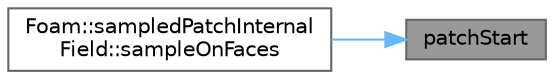 digraph "patchStart"
{
 // LATEX_PDF_SIZE
  bgcolor="transparent";
  edge [fontname=Helvetica,fontsize=10,labelfontname=Helvetica,labelfontsize=10];
  node [fontname=Helvetica,fontsize=10,shape=box,height=0.2,width=0.4];
  rankdir="RL";
  Node1 [id="Node000001",label="patchStart",height=0.2,width=0.4,color="gray40", fillcolor="grey60", style="filled", fontcolor="black",tooltip=" "];
  Node1 -> Node2 [id="edge1_Node000001_Node000002",dir="back",color="steelblue1",style="solid",tooltip=" "];
  Node2 [id="Node000002",label="Foam::sampledPatchInternal\lField::sampleOnFaces",height=0.2,width=0.4,color="grey40", fillcolor="white", style="filled",URL="$classFoam_1_1sampledPatchInternalField.html#a9929d343aebc5d8d33d87d5fa1d4fe5a",tooltip=" "];
}
